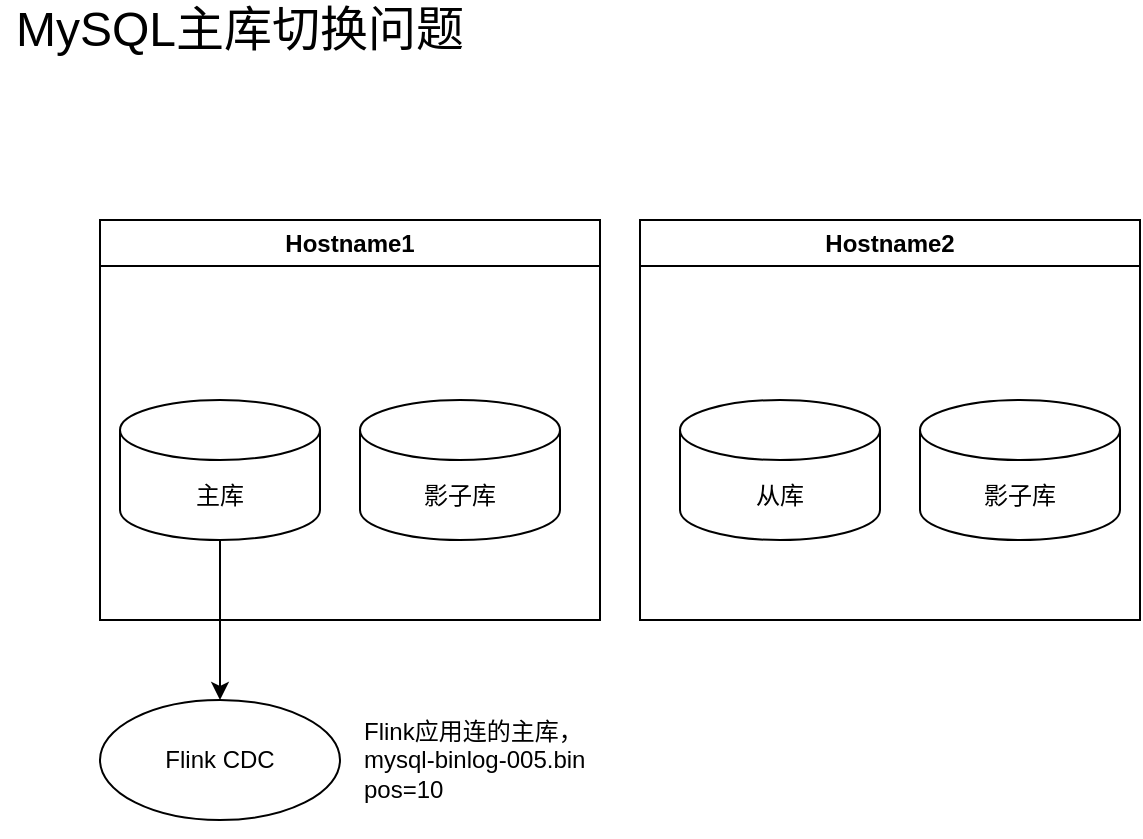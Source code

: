 <mxfile version="22.0.8" type="github">
  <diagram name="Page-1" id="32ATZdngchGKsi4qy3dn">
    <mxGraphModel dx="794" dy="478" grid="1" gridSize="10" guides="1" tooltips="1" connect="1" arrows="1" fold="1" page="1" pageScale="1" pageWidth="850" pageHeight="1100" math="0" shadow="0">
      <root>
        <mxCell id="0" />
        <mxCell id="1" parent="0" />
        <mxCell id="y7jmpfKo2dBx63ZG00Ak-2" value="&lt;font style=&quot;font-size: 24px;&quot;&gt;MySQL主库切换问题&lt;/font&gt;" style="text;html=1;strokeColor=none;fillColor=none;align=center;verticalAlign=middle;whiteSpace=wrap;rounded=0;" vertex="1" parent="1">
          <mxGeometry x="30" y="20" width="240" height="30" as="geometry" />
        </mxCell>
        <mxCell id="y7jmpfKo2dBx63ZG00Ak-14" style="edgeStyle=orthogonalEdgeStyle;rounded=0;orthogonalLoop=1;jettySize=auto;html=1;exitX=0.5;exitY=1;exitDx=0;exitDy=0;exitPerimeter=0;" edge="1" parent="1" source="y7jmpfKo2dBx63ZG00Ak-15">
          <mxGeometry relative="1" as="geometry">
            <mxPoint x="140" y="410" as="targetPoint" />
          </mxGeometry>
        </mxCell>
        <mxCell id="y7jmpfKo2dBx63ZG00Ak-3" value="主库" style="shape=cylinder3;whiteSpace=wrap;html=1;boundedLbl=1;backgroundOutline=1;size=15;" vertex="1" parent="1">
          <mxGeometry x="90" y="220" width="100" height="70" as="geometry" />
        </mxCell>
        <mxCell id="y7jmpfKo2dBx63ZG00Ak-4" value="影子库" style="shape=cylinder3;whiteSpace=wrap;html=1;boundedLbl=1;backgroundOutline=1;size=15;" vertex="1" parent="1">
          <mxGeometry x="210" y="220" width="100" height="70" as="geometry" />
        </mxCell>
        <mxCell id="y7jmpfKo2dBx63ZG00Ak-5" value="从库" style="shape=cylinder3;whiteSpace=wrap;html=1;boundedLbl=1;backgroundOutline=1;size=15;" vertex="1" parent="1">
          <mxGeometry x="370" y="220" width="100" height="70" as="geometry" />
        </mxCell>
        <mxCell id="y7jmpfKo2dBx63ZG00Ak-6" value="影子库" style="shape=cylinder3;whiteSpace=wrap;html=1;boundedLbl=1;backgroundOutline=1;size=15;" vertex="1" parent="1">
          <mxGeometry x="490" y="220" width="100" height="70" as="geometry" />
        </mxCell>
        <mxCell id="y7jmpfKo2dBx63ZG00Ak-7" value="Hostname1" style="swimlane;whiteSpace=wrap;html=1;" vertex="1" parent="1">
          <mxGeometry x="80" y="130" width="250" height="200" as="geometry" />
        </mxCell>
        <mxCell id="y7jmpfKo2dBx63ZG00Ak-8" value="Hostname2" style="swimlane;whiteSpace=wrap;html=1;" vertex="1" parent="1">
          <mxGeometry x="350" y="130" width="250" height="200" as="geometry" />
        </mxCell>
        <mxCell id="y7jmpfKo2dBx63ZG00Ak-16" value="" style="edgeStyle=orthogonalEdgeStyle;rounded=0;orthogonalLoop=1;jettySize=auto;html=1;exitX=0.5;exitY=1;exitDx=0;exitDy=0;exitPerimeter=0;" edge="1" parent="1" source="y7jmpfKo2dBx63ZG00Ak-3" target="y7jmpfKo2dBx63ZG00Ak-15">
          <mxGeometry relative="1" as="geometry">
            <mxPoint x="140" y="410" as="targetPoint" />
            <mxPoint x="140" y="290" as="sourcePoint" />
          </mxGeometry>
        </mxCell>
        <mxCell id="y7jmpfKo2dBx63ZG00Ak-15" value="Flink CDC" style="ellipse;whiteSpace=wrap;html=1;" vertex="1" parent="1">
          <mxGeometry x="80" y="370" width="120" height="60" as="geometry" />
        </mxCell>
        <mxCell id="y7jmpfKo2dBx63ZG00Ak-17" value="Flink应用连的主库，&lt;br&gt;mysql-binlog-005.bin &lt;br&gt;pos=10" style="text;html=1;align=left;verticalAlign=middle;resizable=0;points=[];autosize=1;strokeColor=none;fillColor=none;" vertex="1" parent="1">
          <mxGeometry x="210" y="370" width="130" height="60" as="geometry" />
        </mxCell>
      </root>
    </mxGraphModel>
  </diagram>
</mxfile>
